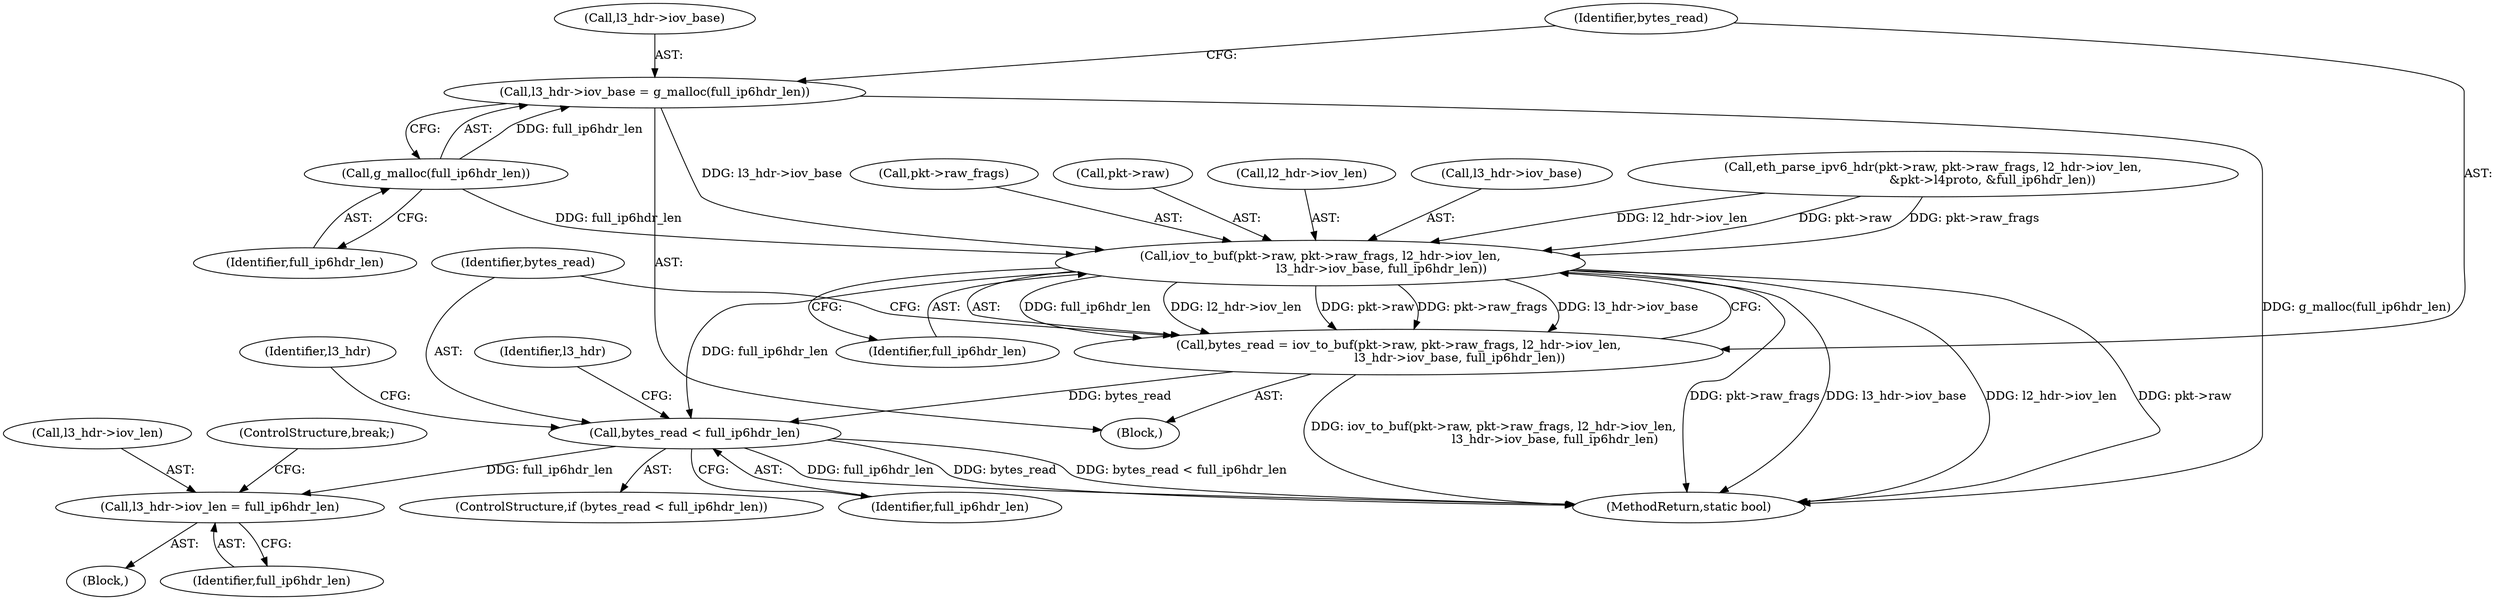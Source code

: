 digraph "0_qemu_93060258ae748573ca7197204125a2670047896d@API" {
"1000319" [label="(Call,l3_hdr->iov_base = g_malloc(full_ip6hdr_len))"];
"1000323" [label="(Call,g_malloc(full_ip6hdr_len))"];
"1000327" [label="(Call,iov_to_buf(pkt->raw, pkt->raw_frags, l2_hdr->iov_len,\n                                l3_hdr->iov_base, full_ip6hdr_len))"];
"1000325" [label="(Call,bytes_read = iov_to_buf(pkt->raw, pkt->raw_frags, l2_hdr->iov_len,\n                                l3_hdr->iov_base, full_ip6hdr_len))"];
"1000342" [label="(Call,bytes_read < full_ip6hdr_len)"];
"1000355" [label="(Call,l3_hdr->iov_len = full_ip6hdr_len)"];
"1000354" [label="(Block,)"];
"1000324" [label="(Identifier,full_ip6hdr_len)"];
"1000340" [label="(Identifier,full_ip6hdr_len)"];
"1000103" [label="(Block,)"];
"1000295" [label="(Call,eth_parse_ipv6_hdr(pkt->raw, pkt->raw_frags, l2_hdr->iov_len,\n                               &pkt->l4proto, &full_ip6hdr_len))"];
"1000357" [label="(Identifier,l3_hdr)"];
"1000331" [label="(Call,pkt->raw_frags)"];
"1000326" [label="(Identifier,bytes_read)"];
"1000320" [label="(Call,l3_hdr->iov_base)"];
"1000328" [label="(Call,pkt->raw)"];
"1000360" [label="(ControlStructure,break;)"];
"1000334" [label="(Call,l2_hdr->iov_len)"];
"1000348" [label="(Identifier,l3_hdr)"];
"1000323" [label="(Call,g_malloc(full_ip6hdr_len))"];
"1000341" [label="(ControlStructure,if (bytes_read < full_ip6hdr_len))"];
"1000344" [label="(Identifier,full_ip6hdr_len)"];
"1000359" [label="(Identifier,full_ip6hdr_len)"];
"1000327" [label="(Call,iov_to_buf(pkt->raw, pkt->raw_frags, l2_hdr->iov_len,\n                                l3_hdr->iov_base, full_ip6hdr_len))"];
"1000343" [label="(Identifier,bytes_read)"];
"1000337" [label="(Call,l3_hdr->iov_base)"];
"1000325" [label="(Call,bytes_read = iov_to_buf(pkt->raw, pkt->raw_frags, l2_hdr->iov_len,\n                                l3_hdr->iov_base, full_ip6hdr_len))"];
"1000355" [label="(Call,l3_hdr->iov_len = full_ip6hdr_len)"];
"1000356" [label="(Call,l3_hdr->iov_len)"];
"1000319" [label="(Call,l3_hdr->iov_base = g_malloc(full_ip6hdr_len))"];
"1000342" [label="(Call,bytes_read < full_ip6hdr_len)"];
"1000368" [label="(MethodReturn,static bool)"];
"1000319" -> "1000103"  [label="AST: "];
"1000319" -> "1000323"  [label="CFG: "];
"1000320" -> "1000319"  [label="AST: "];
"1000323" -> "1000319"  [label="AST: "];
"1000326" -> "1000319"  [label="CFG: "];
"1000319" -> "1000368"  [label="DDG: g_malloc(full_ip6hdr_len)"];
"1000323" -> "1000319"  [label="DDG: full_ip6hdr_len"];
"1000319" -> "1000327"  [label="DDG: l3_hdr->iov_base"];
"1000323" -> "1000324"  [label="CFG: "];
"1000324" -> "1000323"  [label="AST: "];
"1000323" -> "1000327"  [label="DDG: full_ip6hdr_len"];
"1000327" -> "1000325"  [label="AST: "];
"1000327" -> "1000340"  [label="CFG: "];
"1000328" -> "1000327"  [label="AST: "];
"1000331" -> "1000327"  [label="AST: "];
"1000334" -> "1000327"  [label="AST: "];
"1000337" -> "1000327"  [label="AST: "];
"1000340" -> "1000327"  [label="AST: "];
"1000325" -> "1000327"  [label="CFG: "];
"1000327" -> "1000368"  [label="DDG: pkt->raw"];
"1000327" -> "1000368"  [label="DDG: l2_hdr->iov_len"];
"1000327" -> "1000368"  [label="DDG: pkt->raw_frags"];
"1000327" -> "1000368"  [label="DDG: l3_hdr->iov_base"];
"1000327" -> "1000325"  [label="DDG: full_ip6hdr_len"];
"1000327" -> "1000325"  [label="DDG: l2_hdr->iov_len"];
"1000327" -> "1000325"  [label="DDG: pkt->raw"];
"1000327" -> "1000325"  [label="DDG: pkt->raw_frags"];
"1000327" -> "1000325"  [label="DDG: l3_hdr->iov_base"];
"1000295" -> "1000327"  [label="DDG: pkt->raw"];
"1000295" -> "1000327"  [label="DDG: pkt->raw_frags"];
"1000295" -> "1000327"  [label="DDG: l2_hdr->iov_len"];
"1000327" -> "1000342"  [label="DDG: full_ip6hdr_len"];
"1000325" -> "1000103"  [label="AST: "];
"1000326" -> "1000325"  [label="AST: "];
"1000343" -> "1000325"  [label="CFG: "];
"1000325" -> "1000368"  [label="DDG: iov_to_buf(pkt->raw, pkt->raw_frags, l2_hdr->iov_len,\n                                l3_hdr->iov_base, full_ip6hdr_len)"];
"1000325" -> "1000342"  [label="DDG: bytes_read"];
"1000342" -> "1000341"  [label="AST: "];
"1000342" -> "1000344"  [label="CFG: "];
"1000343" -> "1000342"  [label="AST: "];
"1000344" -> "1000342"  [label="AST: "];
"1000348" -> "1000342"  [label="CFG: "];
"1000357" -> "1000342"  [label="CFG: "];
"1000342" -> "1000368"  [label="DDG: full_ip6hdr_len"];
"1000342" -> "1000368"  [label="DDG: bytes_read"];
"1000342" -> "1000368"  [label="DDG: bytes_read < full_ip6hdr_len"];
"1000342" -> "1000355"  [label="DDG: full_ip6hdr_len"];
"1000355" -> "1000354"  [label="AST: "];
"1000355" -> "1000359"  [label="CFG: "];
"1000356" -> "1000355"  [label="AST: "];
"1000359" -> "1000355"  [label="AST: "];
"1000360" -> "1000355"  [label="CFG: "];
}
